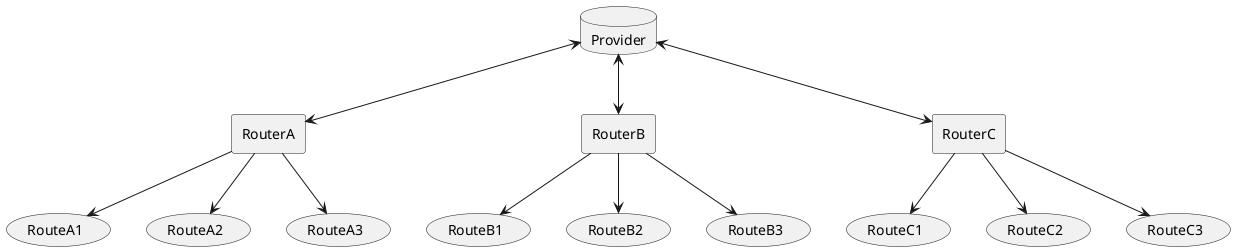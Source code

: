 @startuml

database Provider

agent RouterA
agent RouterB
agent RouterC

usecase RouteA1
usecase RouteA2
usecase RouteA3

usecase RouteB1
usecase RouteB2
usecase RouteB3

usecase RouteC1
usecase RouteC2
usecase RouteC3

Provider <--> RouterA
Provider <--> RouterB
Provider <--> RouterC

RouterA --> RouteA1
RouterA --> RouteA2
RouterA --> RouteA3

RouterB --> RouteB1
RouterB --> RouteB2
RouterB --> RouteB3

RouterC --> RouteC1
RouterC --> RouteC2
RouterC --> RouteC3

@enduml
